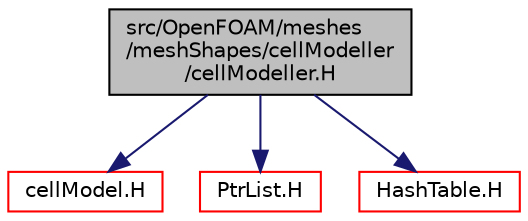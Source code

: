 digraph "src/OpenFOAM/meshes/meshShapes/cellModeller/cellModeller.H"
{
  bgcolor="transparent";
  edge [fontname="Helvetica",fontsize="10",labelfontname="Helvetica",labelfontsize="10"];
  node [fontname="Helvetica",fontsize="10",shape=record];
  Node1 [label="src/OpenFOAM/meshes\l/meshShapes/cellModeller\l/cellModeller.H",height=0.2,width=0.4,color="black", fillcolor="grey75", style="filled", fontcolor="black"];
  Node1 -> Node2 [color="midnightblue",fontsize="10",style="solid",fontname="Helvetica"];
  Node2 [label="cellModel.H",height=0.2,width=0.4,color="red",URL="$a08677.html"];
  Node1 -> Node3 [color="midnightblue",fontsize="10",style="solid",fontname="Helvetica"];
  Node3 [label="PtrList.H",height=0.2,width=0.4,color="red",URL="$a07818.html"];
  Node1 -> Node4 [color="midnightblue",fontsize="10",style="solid",fontname="Helvetica"];
  Node4 [label="HashTable.H",height=0.2,width=0.4,color="red",URL="$a07738.html"];
}
